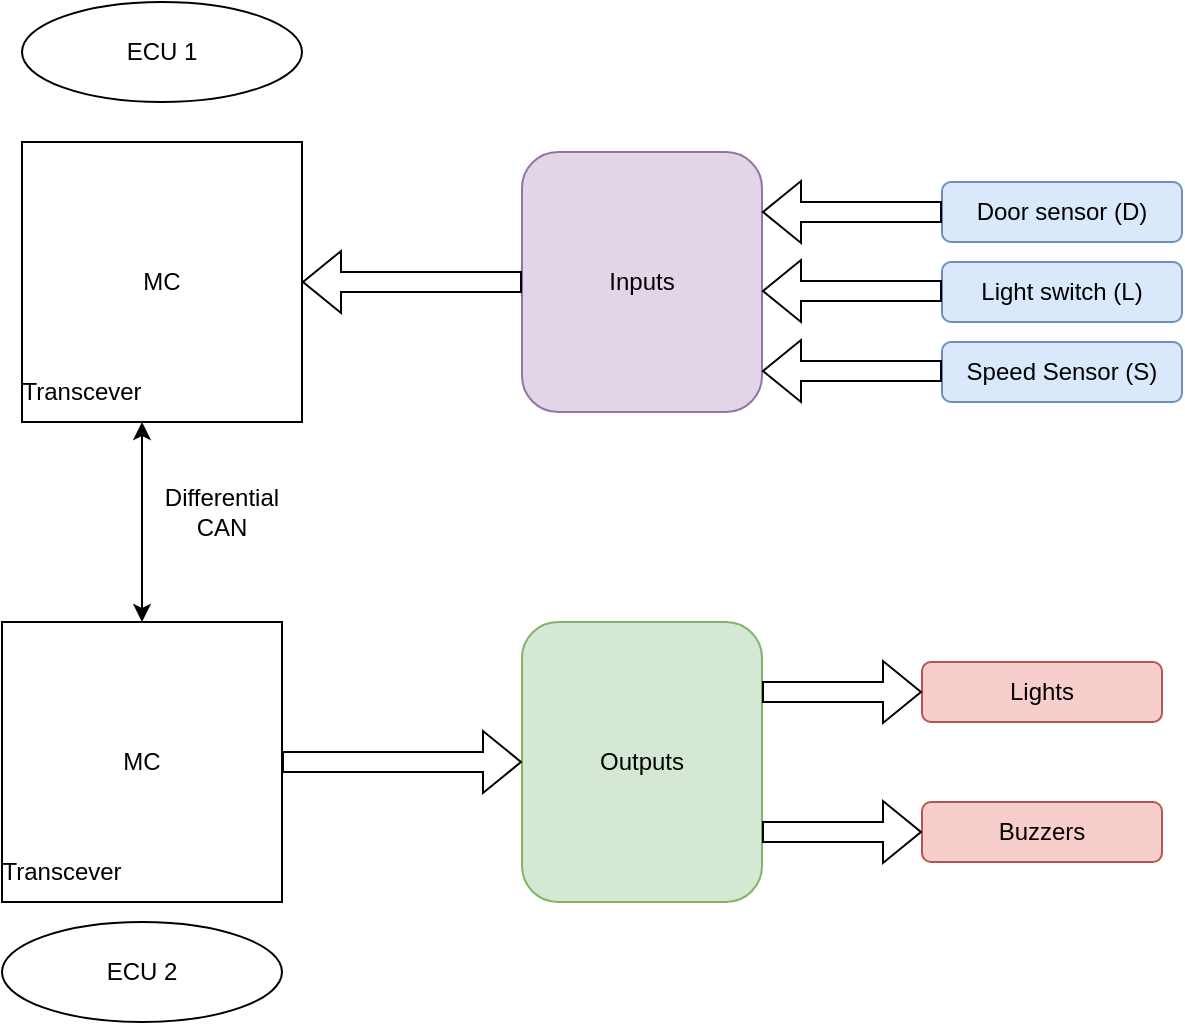 <mxfile version="20.8.20" type="device"><diagram name="Page-1" id="CxsQ-eYEIox-73AGI4Mr"><mxGraphModel dx="880" dy="430" grid="1" gridSize="10" guides="1" tooltips="1" connect="1" arrows="1" fold="1" page="1" pageScale="1" pageWidth="850" pageHeight="1100" math="0" shadow="0"><root><mxCell id="0"/><mxCell id="1" parent="0"/><mxCell id="5mJUvJNXuovLOuGNmz8r-1" value="ECU 1" style="ellipse;whiteSpace=wrap;html=1;" vertex="1" parent="1"><mxGeometry x="90" y="30" width="140" height="50" as="geometry"/></mxCell><mxCell id="5mJUvJNXuovLOuGNmz8r-2" value="ECU 2" style="ellipse;whiteSpace=wrap;html=1;" vertex="1" parent="1"><mxGeometry x="80" y="490" width="140" height="50" as="geometry"/></mxCell><mxCell id="5mJUvJNXuovLOuGNmz8r-3" value="MC" style="whiteSpace=wrap;html=1;aspect=fixed;" vertex="1" parent="1"><mxGeometry x="90" y="100" width="140" height="140" as="geometry"/></mxCell><mxCell id="5mJUvJNXuovLOuGNmz8r-4" value="Transcever" style="text;html=1;strokeColor=none;fillColor=none;align=center;verticalAlign=middle;whiteSpace=wrap;rounded=0;" vertex="1" parent="1"><mxGeometry x="90" y="210" width="60" height="30" as="geometry"/></mxCell><mxCell id="5mJUvJNXuovLOuGNmz8r-5" value="" style="endArrow=classic;startArrow=classic;html=1;rounded=0;entryX=1;entryY=1;entryDx=0;entryDy=0;" edge="1" parent="1" target="5mJUvJNXuovLOuGNmz8r-4"><mxGeometry width="50" height="50" relative="1" as="geometry"><mxPoint x="150" y="340" as="sourcePoint"/><mxPoint x="400" y="300" as="targetPoint"/></mxGeometry></mxCell><mxCell id="5mJUvJNXuovLOuGNmz8r-6" value="MC" style="whiteSpace=wrap;html=1;aspect=fixed;" vertex="1" parent="1"><mxGeometry x="80" y="340" width="140" height="140" as="geometry"/></mxCell><mxCell id="5mJUvJNXuovLOuGNmz8r-7" value="Transcever" style="text;html=1;strokeColor=none;fillColor=none;align=center;verticalAlign=middle;whiteSpace=wrap;rounded=0;" vertex="1" parent="1"><mxGeometry x="80" y="450" width="60" height="30" as="geometry"/></mxCell><mxCell id="5mJUvJNXuovLOuGNmz8r-8" value="Outputs" style="rounded=1;whiteSpace=wrap;html=1;fillColor=#d5e8d4;strokeColor=#82b366;" vertex="1" parent="1"><mxGeometry x="340" y="340" width="120" height="140" as="geometry"/></mxCell><mxCell id="5mJUvJNXuovLOuGNmz8r-9" value="Inputs" style="rounded=1;whiteSpace=wrap;html=1;fillColor=#e1d5e7;strokeColor=#9673a6;" vertex="1" parent="1"><mxGeometry x="340" y="105" width="120" height="130" as="geometry"/></mxCell><mxCell id="5mJUvJNXuovLOuGNmz8r-10" value="" style="shape=flexArrow;endArrow=classic;html=1;rounded=0;entryX=1;entryY=0.5;entryDx=0;entryDy=0;exitX=0;exitY=0.5;exitDx=0;exitDy=0;" edge="1" parent="1" source="5mJUvJNXuovLOuGNmz8r-9" target="5mJUvJNXuovLOuGNmz8r-3"><mxGeometry width="50" height="50" relative="1" as="geometry"><mxPoint x="280" y="210" as="sourcePoint"/><mxPoint x="330" y="160" as="targetPoint"/></mxGeometry></mxCell><mxCell id="5mJUvJNXuovLOuGNmz8r-11" value="Door sensor (D)" style="rounded=1;whiteSpace=wrap;html=1;fillColor=#dae8fc;strokeColor=#6c8ebf;" vertex="1" parent="1"><mxGeometry x="550" y="120" width="120" height="30" as="geometry"/></mxCell><mxCell id="5mJUvJNXuovLOuGNmz8r-13" value="Light switch (L)" style="rounded=1;whiteSpace=wrap;html=1;fillColor=#dae8fc;strokeColor=#6c8ebf;" vertex="1" parent="1"><mxGeometry x="550" y="160" width="120" height="30" as="geometry"/></mxCell><mxCell id="5mJUvJNXuovLOuGNmz8r-14" value="Speed Sensor (S)" style="rounded=1;whiteSpace=wrap;html=1;fillColor=#dae8fc;strokeColor=#6c8ebf;" vertex="1" parent="1"><mxGeometry x="550" y="200" width="120" height="30" as="geometry"/></mxCell><mxCell id="5mJUvJNXuovLOuGNmz8r-15" value="" style="shape=flexArrow;endArrow=classic;html=1;rounded=0;" edge="1" parent="1"><mxGeometry width="50" height="50" relative="1" as="geometry"><mxPoint x="550" y="135" as="sourcePoint"/><mxPoint x="460" y="135" as="targetPoint"/></mxGeometry></mxCell><mxCell id="5mJUvJNXuovLOuGNmz8r-16" value="" style="shape=flexArrow;endArrow=classic;html=1;rounded=0;" edge="1" parent="1"><mxGeometry width="50" height="50" relative="1" as="geometry"><mxPoint x="550" y="174.5" as="sourcePoint"/><mxPoint x="460" y="174.5" as="targetPoint"/></mxGeometry></mxCell><mxCell id="5mJUvJNXuovLOuGNmz8r-17" value="" style="shape=flexArrow;endArrow=classic;html=1;rounded=0;" edge="1" parent="1"><mxGeometry width="50" height="50" relative="1" as="geometry"><mxPoint x="550" y="214.5" as="sourcePoint"/><mxPoint x="460" y="214.5" as="targetPoint"/></mxGeometry></mxCell><mxCell id="5mJUvJNXuovLOuGNmz8r-18" value="" style="shape=flexArrow;endArrow=classic;html=1;rounded=0;exitX=1;exitY=0.5;exitDx=0;exitDy=0;" edge="1" parent="1" source="5mJUvJNXuovLOuGNmz8r-6" target="5mJUvJNXuovLOuGNmz8r-8"><mxGeometry width="50" height="50" relative="1" as="geometry"><mxPoint x="350" y="180" as="sourcePoint"/><mxPoint x="240" y="180" as="targetPoint"/></mxGeometry></mxCell><mxCell id="5mJUvJNXuovLOuGNmz8r-19" value="Lights" style="rounded=1;whiteSpace=wrap;html=1;fillColor=#f8cecc;strokeColor=#b85450;" vertex="1" parent="1"><mxGeometry x="540" y="360" width="120" height="30" as="geometry"/></mxCell><mxCell id="5mJUvJNXuovLOuGNmz8r-20" value="Buzzers" style="rounded=1;whiteSpace=wrap;html=1;fillColor=#f8cecc;strokeColor=#b85450;" vertex="1" parent="1"><mxGeometry x="540" y="430" width="120" height="30" as="geometry"/></mxCell><mxCell id="5mJUvJNXuovLOuGNmz8r-21" value="" style="shape=flexArrow;endArrow=classic;html=1;rounded=0;exitX=1;exitY=0.25;exitDx=0;exitDy=0;" edge="1" parent="1" source="5mJUvJNXuovLOuGNmz8r-8" target="5mJUvJNXuovLOuGNmz8r-19"><mxGeometry width="50" height="50" relative="1" as="geometry"><mxPoint x="540" y="320" as="sourcePoint"/><mxPoint x="450" y="320" as="targetPoint"/></mxGeometry></mxCell><mxCell id="5mJUvJNXuovLOuGNmz8r-22" value="" style="shape=flexArrow;endArrow=classic;html=1;rounded=0;exitX=1;exitY=0.75;exitDx=0;exitDy=0;entryX=0;entryY=0.5;entryDx=0;entryDy=0;" edge="1" parent="1" source="5mJUvJNXuovLOuGNmz8r-8" target="5mJUvJNXuovLOuGNmz8r-20"><mxGeometry width="50" height="50" relative="1" as="geometry"><mxPoint x="460" y="440" as="sourcePoint"/><mxPoint x="540" y="440" as="targetPoint"/></mxGeometry></mxCell><mxCell id="5mJUvJNXuovLOuGNmz8r-25" value="Differential CAN" style="text;html=1;strokeColor=none;fillColor=none;align=center;verticalAlign=middle;whiteSpace=wrap;rounded=0;" vertex="1" parent="1"><mxGeometry x="160" y="270" width="60" height="30" as="geometry"/></mxCell></root></mxGraphModel></diagram></mxfile>